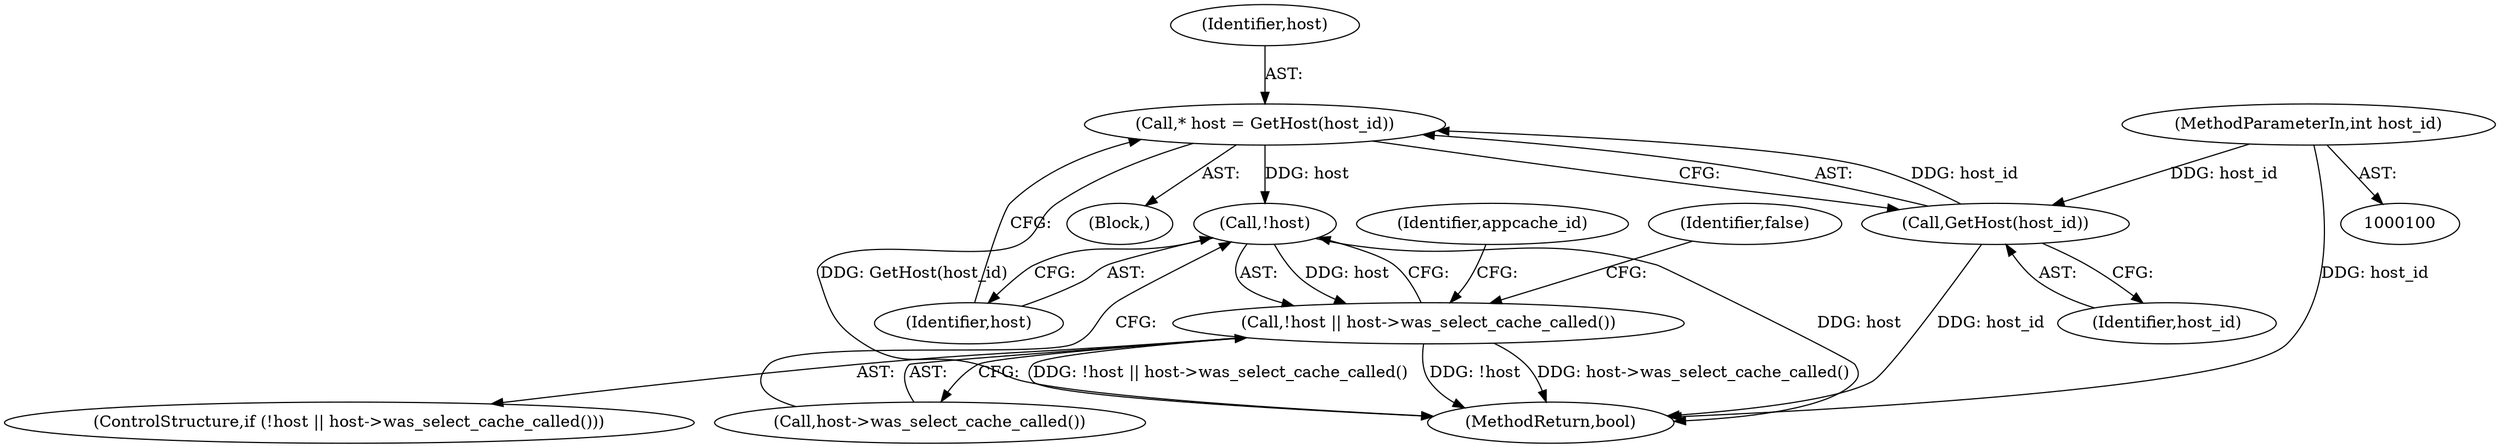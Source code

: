digraph "1_Chrome_2cb006bc9d3ad16353ed49c2b75faea618156d0f_1@pointer" {
"1000105" [label="(Call,* host = GetHost(host_id))"];
"1000107" [label="(Call,GetHost(host_id))"];
"1000101" [label="(MethodParameterIn,int host_id)"];
"1000111" [label="(Call,!host)"];
"1000110" [label="(Call,!host || host->was_select_cache_called())"];
"1000113" [label="(Call,host->was_select_cache_called())"];
"1000109" [label="(ControlStructure,if (!host || host->was_select_cache_called()))"];
"1000117" [label="(Identifier,appcache_id)"];
"1000115" [label="(Identifier,false)"];
"1000107" [label="(Call,GetHost(host_id))"];
"1000103" [label="(Block,)"];
"1000106" [label="(Identifier,host)"];
"1000112" [label="(Identifier,host)"];
"1000120" [label="(MethodReturn,bool)"];
"1000105" [label="(Call,* host = GetHost(host_id))"];
"1000111" [label="(Call,!host)"];
"1000101" [label="(MethodParameterIn,int host_id)"];
"1000110" [label="(Call,!host || host->was_select_cache_called())"];
"1000108" [label="(Identifier,host_id)"];
"1000105" -> "1000103"  [label="AST: "];
"1000105" -> "1000107"  [label="CFG: "];
"1000106" -> "1000105"  [label="AST: "];
"1000107" -> "1000105"  [label="AST: "];
"1000112" -> "1000105"  [label="CFG: "];
"1000105" -> "1000120"  [label="DDG: GetHost(host_id)"];
"1000107" -> "1000105"  [label="DDG: host_id"];
"1000105" -> "1000111"  [label="DDG: host"];
"1000107" -> "1000108"  [label="CFG: "];
"1000108" -> "1000107"  [label="AST: "];
"1000107" -> "1000120"  [label="DDG: host_id"];
"1000101" -> "1000107"  [label="DDG: host_id"];
"1000101" -> "1000100"  [label="AST: "];
"1000101" -> "1000120"  [label="DDG: host_id"];
"1000111" -> "1000110"  [label="AST: "];
"1000111" -> "1000112"  [label="CFG: "];
"1000112" -> "1000111"  [label="AST: "];
"1000113" -> "1000111"  [label="CFG: "];
"1000110" -> "1000111"  [label="CFG: "];
"1000111" -> "1000120"  [label="DDG: host"];
"1000111" -> "1000110"  [label="DDG: host"];
"1000110" -> "1000109"  [label="AST: "];
"1000110" -> "1000113"  [label="CFG: "];
"1000113" -> "1000110"  [label="AST: "];
"1000115" -> "1000110"  [label="CFG: "];
"1000117" -> "1000110"  [label="CFG: "];
"1000110" -> "1000120"  [label="DDG: host->was_select_cache_called()"];
"1000110" -> "1000120"  [label="DDG: !host || host->was_select_cache_called()"];
"1000110" -> "1000120"  [label="DDG: !host"];
}
